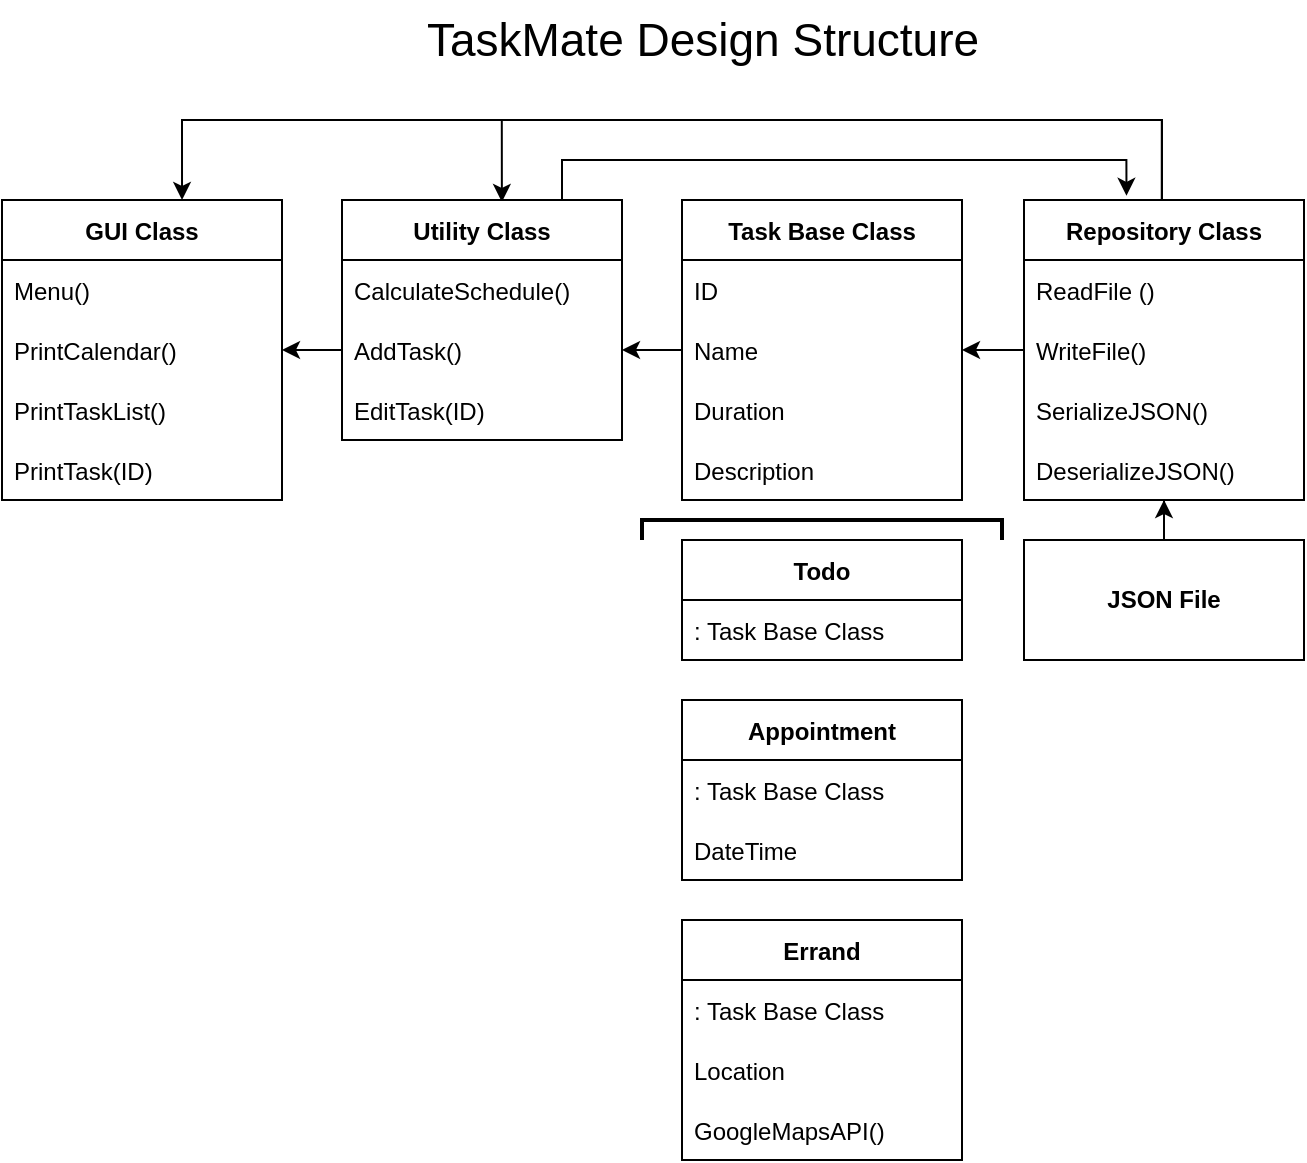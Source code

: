 <mxfile version="20.0.3" type="github" pages="2"><diagram id="rHJk4gHhlVoySNaInkFY" name="Page-1"><mxGraphModel dx="1116" dy="988" grid="1" gridSize="10" guides="1" tooltips="1" connect="1" arrows="1" fold="1" page="1" pageScale="1" pageWidth="850" pageHeight="1100" math="0" shadow="0"><root><mxCell id="0"/><mxCell id="1" parent="0"/><mxCell id="PgMsS_wiGidG4IHANTmG-34" style="edgeStyle=orthogonalEdgeStyle;rounded=0;orthogonalLoop=1;jettySize=auto;html=1;exitX=0;exitY=0.5;exitDx=0;exitDy=0;entryX=1;entryY=0.5;entryDx=0;entryDy=0;" edge="1" parent="1" source="PgMsS_wiGidG4IHANTmG-37" target="PgMsS_wiGidG4IHANTmG-14"><mxGeometry relative="1" as="geometry"><mxPoint x="580" y="275" as="targetPoint"/><mxPoint x="640" y="280" as="sourcePoint"/></mxGeometry></mxCell><mxCell id="PgMsS_wiGidG4IHANTmG-71" value="" style="edgeStyle=orthogonalEdgeStyle;rounded=0;orthogonalLoop=1;jettySize=auto;html=1;fontSize=23;entryX=0.5;entryY=1;entryDx=0;entryDy=0;entryPerimeter=0;" edge="1" parent="1" source="PgMsS_wiGidG4IHANTmG-4" target="PgMsS_wiGidG4IHANTmG-39"><mxGeometry relative="1" as="geometry"/></mxCell><mxCell id="PgMsS_wiGidG4IHANTmG-4" value="&lt;b&gt;JSON File&lt;/b&gt;" style="rounded=0;whiteSpace=wrap;html=1;" vertex="1" parent="1"><mxGeometry x="601" y="370" width="140" height="60" as="geometry"/></mxCell><mxCell id="PgMsS_wiGidG4IHANTmG-64" value="" style="edgeStyle=orthogonalEdgeStyle;rounded=0;orthogonalLoop=1;jettySize=auto;html=1;entryX=1;entryY=0.5;entryDx=0;entryDy=0;" edge="1" parent="1" source="PgMsS_wiGidG4IHANTmG-12" target="PgMsS_wiGidG4IHANTmG-50"><mxGeometry relative="1" as="geometry"/></mxCell><mxCell id="PgMsS_wiGidG4IHANTmG-12" value="Task Base Class" style="swimlane;fontStyle=1;childLayout=stackLayout;horizontal=1;startSize=30;horizontalStack=0;resizeParent=1;resizeParentMax=0;resizeLast=0;collapsible=1;marginBottom=0;" vertex="1" parent="1"><mxGeometry x="430" y="200" width="140" height="150" as="geometry"><mxRectangle x="160" y="570" width="60" height="30" as="alternateBounds"/></mxGeometry></mxCell><mxCell id="PgMsS_wiGidG4IHANTmG-13" value="ID" style="text;strokeColor=none;fillColor=none;align=left;verticalAlign=middle;spacingLeft=4;spacingRight=4;overflow=hidden;points=[[0,0.5],[1,0.5]];portConstraint=eastwest;rotatable=0;" vertex="1" parent="PgMsS_wiGidG4IHANTmG-12"><mxGeometry y="30" width="140" height="30" as="geometry"/></mxCell><mxCell id="PgMsS_wiGidG4IHANTmG-14" value="Name" style="text;strokeColor=none;fillColor=none;align=left;verticalAlign=middle;spacingLeft=4;spacingRight=4;overflow=hidden;points=[[0,0.5],[1,0.5]];portConstraint=eastwest;rotatable=0;" vertex="1" parent="PgMsS_wiGidG4IHANTmG-12"><mxGeometry y="60" width="140" height="30" as="geometry"/></mxCell><mxCell id="PgMsS_wiGidG4IHANTmG-15" value="Duration" style="text;strokeColor=none;fillColor=none;align=left;verticalAlign=middle;spacingLeft=4;spacingRight=4;overflow=hidden;points=[[0,0.5],[1,0.5]];portConstraint=eastwest;rotatable=0;" vertex="1" parent="PgMsS_wiGidG4IHANTmG-12"><mxGeometry y="90" width="140" height="30" as="geometry"/></mxCell><mxCell id="PgMsS_wiGidG4IHANTmG-18" value="Description" style="text;strokeColor=none;fillColor=none;align=left;verticalAlign=middle;spacingLeft=4;spacingRight=4;overflow=hidden;points=[[0,0.5],[1,0.5]];portConstraint=eastwest;rotatable=0;" vertex="1" parent="PgMsS_wiGidG4IHANTmG-12"><mxGeometry y="120" width="140" height="30" as="geometry"/></mxCell><mxCell id="PgMsS_wiGidG4IHANTmG-19" value="Todo" style="swimlane;fontStyle=1;childLayout=stackLayout;horizontal=1;startSize=30;horizontalStack=0;resizeParent=1;resizeParentMax=0;resizeLast=0;collapsible=1;marginBottom=0;" vertex="1" parent="1"><mxGeometry x="430" y="370" width="140" height="60" as="geometry"/></mxCell><mxCell id="PgMsS_wiGidG4IHANTmG-20" value=": Task Base Class" style="text;strokeColor=none;fillColor=none;align=left;verticalAlign=middle;spacingLeft=4;spacingRight=4;overflow=hidden;points=[[0,0.5],[1,0.5]];portConstraint=eastwest;rotatable=0;" vertex="1" parent="PgMsS_wiGidG4IHANTmG-19"><mxGeometry y="30" width="140" height="30" as="geometry"/></mxCell><mxCell id="PgMsS_wiGidG4IHANTmG-26" value="Appointment" style="swimlane;fontStyle=1;childLayout=stackLayout;horizontal=1;startSize=30;horizontalStack=0;resizeParent=1;resizeParentMax=0;resizeLast=0;collapsible=1;marginBottom=0;" vertex="1" parent="1"><mxGeometry x="430" y="450" width="140" height="90" as="geometry"/></mxCell><mxCell id="PgMsS_wiGidG4IHANTmG-27" value=": Task Base Class" style="text;strokeColor=none;fillColor=none;align=left;verticalAlign=middle;spacingLeft=4;spacingRight=4;overflow=hidden;points=[[0,0.5],[1,0.5]];portConstraint=eastwest;rotatable=0;" vertex="1" parent="PgMsS_wiGidG4IHANTmG-26"><mxGeometry y="30" width="140" height="30" as="geometry"/></mxCell><mxCell id="PgMsS_wiGidG4IHANTmG-28" value="DateTime" style="text;strokeColor=none;fillColor=none;align=left;verticalAlign=middle;spacingLeft=4;spacingRight=4;overflow=hidden;points=[[0,0.5],[1,0.5]];portConstraint=eastwest;rotatable=0;" vertex="1" parent="PgMsS_wiGidG4IHANTmG-26"><mxGeometry y="60" width="140" height="30" as="geometry"/></mxCell><mxCell id="PgMsS_wiGidG4IHANTmG-29" value="Errand" style="swimlane;fontStyle=1;childLayout=stackLayout;horizontal=1;startSize=30;horizontalStack=0;resizeParent=1;resizeParentMax=0;resizeLast=0;collapsible=1;marginBottom=0;" vertex="1" parent="1"><mxGeometry x="430" y="560" width="140" height="120" as="geometry"/></mxCell><mxCell id="PgMsS_wiGidG4IHANTmG-30" value=": Task Base Class" style="text;strokeColor=none;fillColor=none;align=left;verticalAlign=middle;spacingLeft=4;spacingRight=4;overflow=hidden;points=[[0,0.5],[1,0.5]];portConstraint=eastwest;rotatable=0;" vertex="1" parent="PgMsS_wiGidG4IHANTmG-29"><mxGeometry y="30" width="140" height="30" as="geometry"/></mxCell><mxCell id="PgMsS_wiGidG4IHANTmG-45" value="Location" style="text;strokeColor=none;fillColor=none;align=left;verticalAlign=middle;spacingLeft=4;spacingRight=4;overflow=hidden;points=[[0,0.5],[1,0.5]];portConstraint=eastwest;rotatable=0;" vertex="1" parent="PgMsS_wiGidG4IHANTmG-29"><mxGeometry y="60" width="140" height="30" as="geometry"/></mxCell><mxCell id="PgMsS_wiGidG4IHANTmG-31" value="GoogleMapsAPI()" style="text;strokeColor=none;fillColor=none;align=left;verticalAlign=middle;spacingLeft=4;spacingRight=4;overflow=hidden;points=[[0,0.5],[1,0.5]];portConstraint=eastwest;rotatable=0;" vertex="1" parent="PgMsS_wiGidG4IHANTmG-29"><mxGeometry y="90" width="140" height="30" as="geometry"/></mxCell><mxCell id="PgMsS_wiGidG4IHANTmG-32" value="" style="strokeWidth=2;html=1;shape=mxgraph.flowchart.annotation_1;align=left;pointerEvents=1;rotation=90;fontStyle=1" vertex="1" parent="1"><mxGeometry x="495" y="275" width="10" height="180" as="geometry"/></mxCell><mxCell id="PgMsS_wiGidG4IHANTmG-53" style="edgeStyle=orthogonalEdgeStyle;rounded=0;orthogonalLoop=1;jettySize=auto;html=1;entryX=0.643;entryY=0;entryDx=0;entryDy=0;entryPerimeter=0;exitX=0.492;exitY=0;exitDx=0;exitDy=0;exitPerimeter=0;" edge="1" parent="1" source="PgMsS_wiGidG4IHANTmG-35" target="PgMsS_wiGidG4IHANTmG-46"><mxGeometry relative="1" as="geometry"><mxPoint x="180" y="190" as="targetPoint"/><Array as="points"><mxPoint x="670" y="160"/><mxPoint x="180" y="160"/></Array></mxGeometry></mxCell><mxCell id="PgMsS_wiGidG4IHANTmG-62" style="edgeStyle=orthogonalEdgeStyle;rounded=0;orthogonalLoop=1;jettySize=auto;html=1;entryX=0.571;entryY=0.008;entryDx=0;entryDy=0;entryPerimeter=0;exitX=0.444;exitY=0;exitDx=0;exitDy=0;exitPerimeter=0;" edge="1" parent="1" source="PgMsS_wiGidG4IHANTmG-35" target="PgMsS_wiGidG4IHANTmG-41"><mxGeometry relative="1" as="geometry"><Array as="points"><mxPoint x="670" y="200"/><mxPoint x="670" y="160"/><mxPoint x="340" y="160"/></Array></mxGeometry></mxCell><mxCell id="PgMsS_wiGidG4IHANTmG-35" value="Repository Class" style="swimlane;fontStyle=1;childLayout=stackLayout;horizontal=1;startSize=30;horizontalStack=0;resizeParent=1;resizeParentMax=0;resizeLast=0;collapsible=1;marginBottom=0;" vertex="1" parent="1"><mxGeometry x="601" y="200" width="140" height="150" as="geometry"/></mxCell><mxCell id="PgMsS_wiGidG4IHANTmG-36" value="ReadFile ()" style="text;strokeColor=none;fillColor=none;align=left;verticalAlign=middle;spacingLeft=4;spacingRight=4;overflow=hidden;points=[[0,0.5],[1,0.5]];portConstraint=eastwest;rotatable=0;" vertex="1" parent="PgMsS_wiGidG4IHANTmG-35"><mxGeometry y="30" width="140" height="30" as="geometry"/></mxCell><mxCell id="PgMsS_wiGidG4IHANTmG-37" value="WriteFile()" style="text;strokeColor=none;fillColor=none;align=left;verticalAlign=middle;spacingLeft=4;spacingRight=4;overflow=hidden;points=[[0,0.5],[1,0.5]];portConstraint=eastwest;rotatable=0;" vertex="1" parent="PgMsS_wiGidG4IHANTmG-35"><mxGeometry y="60" width="140" height="30" as="geometry"/></mxCell><mxCell id="PgMsS_wiGidG4IHANTmG-38" value="SerializeJSON()" style="text;strokeColor=none;fillColor=none;align=left;verticalAlign=middle;spacingLeft=4;spacingRight=4;overflow=hidden;points=[[0,0.5],[1,0.5]];portConstraint=eastwest;rotatable=0;" vertex="1" parent="PgMsS_wiGidG4IHANTmG-35"><mxGeometry y="90" width="140" height="30" as="geometry"/></mxCell><mxCell id="PgMsS_wiGidG4IHANTmG-39" value="DeserializeJSON()" style="text;strokeColor=none;fillColor=none;align=left;verticalAlign=middle;spacingLeft=4;spacingRight=4;overflow=hidden;points=[[0,0.5],[1,0.5]];portConstraint=eastwest;rotatable=0;" vertex="1" parent="PgMsS_wiGidG4IHANTmG-35"><mxGeometry y="120" width="140" height="30" as="geometry"/></mxCell><mxCell id="PgMsS_wiGidG4IHANTmG-66" value="" style="edgeStyle=orthogonalEdgeStyle;rounded=0;orthogonalLoop=1;jettySize=auto;html=1;entryX=1;entryY=0.5;entryDx=0;entryDy=0;exitX=0;exitY=0.5;exitDx=0;exitDy=0;" edge="1" parent="1" source="PgMsS_wiGidG4IHANTmG-50" target="PgMsS_wiGidG4IHANTmG-48"><mxGeometry relative="1" as="geometry"/></mxCell><mxCell id="PgMsS_wiGidG4IHANTmG-67" style="edgeStyle=orthogonalEdgeStyle;rounded=0;orthogonalLoop=1;jettySize=auto;html=1;exitX=0.5;exitY=0;exitDx=0;exitDy=0;entryX=0.366;entryY=-0.014;entryDx=0;entryDy=0;entryPerimeter=0;" edge="1" parent="1" source="PgMsS_wiGidG4IHANTmG-41" target="PgMsS_wiGidG4IHANTmG-35"><mxGeometry relative="1" as="geometry"><mxPoint x="690" y="200" as="targetPoint"/><mxPoint x="310" y="350" as="sourcePoint"/><Array as="points"><mxPoint x="370" y="200"/><mxPoint x="370" y="180"/><mxPoint x="652" y="180"/></Array></mxGeometry></mxCell><mxCell id="PgMsS_wiGidG4IHANTmG-41" value="Utility Class" style="swimlane;fontStyle=1;childLayout=stackLayout;horizontal=1;startSize=30;horizontalStack=0;resizeParent=1;resizeParentMax=0;resizeLast=0;collapsible=1;marginBottom=0;" vertex="1" parent="1"><mxGeometry x="260" y="200" width="140" height="120" as="geometry"/></mxCell><mxCell id="PgMsS_wiGidG4IHANTmG-42" value="CalculateSchedule()" style="text;strokeColor=none;fillColor=none;align=left;verticalAlign=middle;spacingLeft=4;spacingRight=4;overflow=hidden;points=[[0,0.5],[1,0.5]];portConstraint=eastwest;rotatable=0;" vertex="1" parent="PgMsS_wiGidG4IHANTmG-41"><mxGeometry y="30" width="140" height="30" as="geometry"/></mxCell><mxCell id="PgMsS_wiGidG4IHANTmG-50" value="AddTask()" style="text;strokeColor=none;fillColor=none;align=left;verticalAlign=middle;spacingLeft=4;spacingRight=4;overflow=hidden;points=[[0,0.5],[1,0.5]];portConstraint=eastwest;rotatable=0;" vertex="1" parent="PgMsS_wiGidG4IHANTmG-41"><mxGeometry y="60" width="140" height="30" as="geometry"/></mxCell><mxCell id="PgMsS_wiGidG4IHANTmG-51" value="EditTask(ID)" style="text;strokeColor=none;fillColor=none;align=left;verticalAlign=middle;spacingLeft=4;spacingRight=4;overflow=hidden;points=[[0,0.5],[1,0.5]];portConstraint=eastwest;rotatable=0;" vertex="1" parent="PgMsS_wiGidG4IHANTmG-41"><mxGeometry y="90" width="140" height="30" as="geometry"/></mxCell><mxCell id="PgMsS_wiGidG4IHANTmG-46" value="GUI Class" style="swimlane;fontStyle=1;childLayout=stackLayout;horizontal=1;startSize=30;horizontalStack=0;resizeParent=1;resizeParentMax=0;resizeLast=0;collapsible=1;marginBottom=0;" vertex="1" parent="1"><mxGeometry x="90" y="200" width="140" height="150" as="geometry"/></mxCell><mxCell id="PgMsS_wiGidG4IHANTmG-47" value="Menu()" style="text;strokeColor=none;fillColor=none;align=left;verticalAlign=middle;spacingLeft=4;spacingRight=4;overflow=hidden;points=[[0,0.5],[1,0.5]];portConstraint=eastwest;rotatable=0;" vertex="1" parent="PgMsS_wiGidG4IHANTmG-46"><mxGeometry y="30" width="140" height="30" as="geometry"/></mxCell><mxCell id="PgMsS_wiGidG4IHANTmG-48" value="PrintCalendar()" style="text;strokeColor=none;fillColor=none;align=left;verticalAlign=middle;spacingLeft=4;spacingRight=4;overflow=hidden;points=[[0,0.5],[1,0.5]];portConstraint=eastwest;rotatable=0;" vertex="1" parent="PgMsS_wiGidG4IHANTmG-46"><mxGeometry y="60" width="140" height="30" as="geometry"/></mxCell><mxCell id="PgMsS_wiGidG4IHANTmG-49" value="PrintTaskList()" style="text;strokeColor=none;fillColor=none;align=left;verticalAlign=middle;spacingLeft=4;spacingRight=4;overflow=hidden;points=[[0,0.5],[1,0.5]];portConstraint=eastwest;rotatable=0;" vertex="1" parent="PgMsS_wiGidG4IHANTmG-46"><mxGeometry y="90" width="140" height="30" as="geometry"/></mxCell><mxCell id="PgMsS_wiGidG4IHANTmG-52" value="PrintTask(ID)" style="text;strokeColor=none;fillColor=none;align=left;verticalAlign=middle;spacingLeft=4;spacingRight=4;overflow=hidden;points=[[0,0.5],[1,0.5]];portConstraint=eastwest;rotatable=0;" vertex="1" parent="PgMsS_wiGidG4IHANTmG-46"><mxGeometry y="120" width="140" height="30" as="geometry"/></mxCell><mxCell id="PgMsS_wiGidG4IHANTmG-69" value="&lt;font style=&quot;font-size: 23px;&quot;&gt;TaskMate Design Structure&lt;/font&gt;" style="text;html=1;align=center;verticalAlign=middle;resizable=0;points=[];autosize=1;strokeColor=none;fillColor=none;" vertex="1" parent="1"><mxGeometry x="290" y="100" width="300" height="40" as="geometry"/></mxCell></root></mxGraphModel></diagram><diagram id="aCLsnETOoNIQLOqcvgN4" name="Page-2"><mxGraphModel dx="959" dy="988" grid="1" gridSize="10" guides="1" tooltips="1" connect="1" arrows="1" fold="1" page="1" pageScale="1" pageWidth="850" pageHeight="1100" math="0" shadow="0"><root><mxCell id="0"/><mxCell id="1" parent="0"/><mxCell id="rkWqZ2JQUG4i6cDagzEL-1" value="&lt;font style=&quot;font-size: 23px;&quot;&gt;TaskMate Flowchart&lt;br&gt;&lt;/font&gt;" style="text;html=1;align=center;verticalAlign=middle;resizable=0;points=[];autosize=1;strokeColor=none;fillColor=none;" vertex="1" parent="1"><mxGeometry x="325" y="120" width="230" height="40" as="geometry"/></mxCell><mxCell id="rkWqZ2JQUG4i6cDagzEL-4" style="edgeStyle=orthogonalEdgeStyle;rounded=0;orthogonalLoop=1;jettySize=auto;html=1;exitX=1;exitY=0.5;exitDx=0;exitDy=0;exitPerimeter=0;fontSize=23;entryX=0;entryY=0.5;entryDx=0;entryDy=0;entryPerimeter=0;" edge="1" parent="1" source="rkWqZ2JQUG4i6cDagzEL-2" target="rkWqZ2JQUG4i6cDagzEL-3"><mxGeometry relative="1" as="geometry"><mxPoint x="345" y="260" as="targetPoint"/></mxGeometry></mxCell><mxCell id="rkWqZ2JQUG4i6cDagzEL-2" value="&lt;font style=&quot;font-size: 12px;&quot;&gt;Menu&lt;/font&gt;" style="strokeWidth=2;html=1;shape=mxgraph.flowchart.start_2;whiteSpace=wrap;fontSize=23;" vertex="1" parent="1"><mxGeometry x="160" y="190" width="100" height="100" as="geometry"/></mxCell><mxCell id="rkWqZ2JQUG4i6cDagzEL-15" style="edgeStyle=orthogonalEdgeStyle;rounded=0;orthogonalLoop=1;jettySize=auto;html=1;fontSize=12;exitX=0.5;exitY=1;exitDx=0;exitDy=0;exitPerimeter=0;entryX=0.5;entryY=0;entryDx=0;entryDy=0;entryPerimeter=0;" edge="1" parent="1" source="rkWqZ2JQUG4i6cDagzEL-3" target="rkWqZ2JQUG4i6cDagzEL-10"><mxGeometry relative="1" as="geometry"><Array as="points"><mxPoint x="320" y="325"/></Array></mxGeometry></mxCell><mxCell id="rkWqZ2JQUG4i6cDagzEL-29" style="edgeStyle=orthogonalEdgeStyle;rounded=0;orthogonalLoop=1;jettySize=auto;html=1;entryX=0.5;entryY=0;entryDx=0;entryDy=0;entryPerimeter=0;fontSize=12;" edge="1" parent="1" source="rkWqZ2JQUG4i6cDagzEL-3" target="rkWqZ2JQUG4i6cDagzEL-26"><mxGeometry relative="1" as="geometry"/></mxCell><mxCell id="rkWqZ2JQUG4i6cDagzEL-35" style="edgeStyle=orthogonalEdgeStyle;rounded=0;orthogonalLoop=1;jettySize=auto;html=1;entryX=0.5;entryY=0;entryDx=0;entryDy=0;entryPerimeter=0;fontSize=12;exitX=0.5;exitY=1;exitDx=0;exitDy=0;exitPerimeter=0;" edge="1" parent="1" source="rkWqZ2JQUG4i6cDagzEL-3"><mxGeometry relative="1" as="geometry"><mxPoint x="565" y="360" as="targetPoint"/><Array as="points"><mxPoint x="565" y="325"/></Array></mxGeometry></mxCell><mxCell id="rkWqZ2JQUG4i6cDagzEL-3" value="&lt;div style=&quot;text-align: left; font-size: 12px;&quot;&gt;&lt;font style=&quot;font-size: 12px;&quot;&gt;1. Add Tasks&lt;/font&gt;&lt;/div&gt;&lt;div style=&quot;text-align: left; font-size: 12px;&quot;&gt;&lt;font style=&quot;font-size: 12px;&quot;&gt;2. Edit Tasks&lt;/font&gt;&lt;/div&gt;&lt;div style=&quot;text-align: left; font-size: 12px;&quot;&gt;&lt;font style=&quot;font-size: 12px;&quot;&gt;3. Display TaskList&lt;/font&gt;&lt;/div&gt;&lt;div style=&quot;text-align: left; font-size: 12px;&quot;&gt;&lt;font style=&quot;font-size: 12px;&quot;&gt;4. Plan My Day!&amp;nbsp;&lt;/font&gt;&lt;/div&gt;" style="strokeWidth=2;html=1;shape=mxgraph.flowchart.decision;whiteSpace=wrap;fontSize=23;" vertex="1" parent="1"><mxGeometry x="360" y="155" width="170" height="170" as="geometry"/></mxCell><mxCell id="rkWqZ2JQUG4i6cDagzEL-24" style="edgeStyle=orthogonalEdgeStyle;rounded=0;orthogonalLoop=1;jettySize=auto;html=1;fontSize=12;" edge="1" parent="1" source="rkWqZ2JQUG4i6cDagzEL-5"><mxGeometry relative="1" as="geometry"><mxPoint x="120" y="670" as="targetPoint"/></mxGeometry></mxCell><mxCell id="rkWqZ2JQUG4i6cDagzEL-5" value="Enter Info:&lt;br&gt;-Name&lt;br&gt;-Duration&lt;br&gt;-Details" style="rounded=1;whiteSpace=wrap;html=1;absoluteArcSize=1;arcSize=14;strokeWidth=2;fontSize=12;verticalAlign=top;" vertex="1" parent="1"><mxGeometry x="80" y="490" width="80" height="120" as="geometry"/></mxCell><mxCell id="rkWqZ2JQUG4i6cDagzEL-17" value="" style="edgeStyle=orthogonalEdgeStyle;rounded=0;orthogonalLoop=1;jettySize=auto;html=1;fontSize=12;" edge="1" parent="1" source="rkWqZ2JQUG4i6cDagzEL-10" target="rkWqZ2JQUG4i6cDagzEL-13"><mxGeometry relative="1" as="geometry"><Array as="points"><mxPoint x="320" y="480"/><mxPoint x="220" y="480"/></Array></mxGeometry></mxCell><mxCell id="rkWqZ2JQUG4i6cDagzEL-18" value="" style="edgeStyle=orthogonalEdgeStyle;rounded=0;orthogonalLoop=1;jettySize=auto;html=1;fontSize=12;entryX=0.5;entryY=0;entryDx=0;entryDy=0;" edge="1" parent="1" source="rkWqZ2JQUG4i6cDagzEL-10" target="rkWqZ2JQUG4i6cDagzEL-14"><mxGeometry relative="1" as="geometry"><mxPoint x="320" y="480" as="targetPoint"/><Array as="points"><mxPoint x="220" y="480"/><mxPoint x="320" y="480"/></Array></mxGeometry></mxCell><mxCell id="rkWqZ2JQUG4i6cDagzEL-22" style="edgeStyle=orthogonalEdgeStyle;rounded=0;orthogonalLoop=1;jettySize=auto;html=1;entryX=0.5;entryY=0;entryDx=0;entryDy=0;fontSize=12;" edge="1" parent="1" source="rkWqZ2JQUG4i6cDagzEL-10" target="rkWqZ2JQUG4i6cDagzEL-5"><mxGeometry relative="1" as="geometry"><Array as="points"><mxPoint x="220" y="480"/><mxPoint x="120" y="480"/></Array></mxGeometry></mxCell><mxCell id="rkWqZ2JQUG4i6cDagzEL-10" value="1. Choose &lt;br&gt;Task Type" style="strokeWidth=2;html=1;shape=mxgraph.flowchart.decision;whiteSpace=wrap;fontSize=12;" vertex="1" parent="1"><mxGeometry x="270" y="360" width="100" height="100" as="geometry"/></mxCell><mxCell id="rkWqZ2JQUG4i6cDagzEL-23" style="edgeStyle=orthogonalEdgeStyle;rounded=0;orthogonalLoop=1;jettySize=auto;html=1;fontSize=12;entryX=0;entryY=0.5;entryDx=0;entryDy=0;entryPerimeter=0;" edge="1" parent="1" source="rkWqZ2JQUG4i6cDagzEL-13" target="rkWqZ2JQUG4i6cDagzEL-2"><mxGeometry relative="1" as="geometry"><mxPoint x="220" y="778.333" as="targetPoint"/><Array as="points"><mxPoint x="220" y="670"/><mxPoint x="60" y="670"/><mxPoint x="60" y="240"/></Array></mxGeometry></mxCell><mxCell id="rkWqZ2JQUG4i6cDagzEL-13" value="Enter Info:&lt;br&gt;-Name&lt;br&gt;-Duration&lt;br&gt;-Details&lt;br&gt;-Location" style="rounded=1;whiteSpace=wrap;html=1;absoluteArcSize=1;arcSize=14;strokeWidth=2;fontSize=12;verticalAlign=top;" vertex="1" parent="1"><mxGeometry x="180" y="490" width="80" height="120" as="geometry"/></mxCell><mxCell id="rkWqZ2JQUG4i6cDagzEL-25" style="edgeStyle=orthogonalEdgeStyle;rounded=0;orthogonalLoop=1;jettySize=auto;html=1;fontSize=12;" edge="1" parent="1" source="rkWqZ2JQUG4i6cDagzEL-14"><mxGeometry relative="1" as="geometry"><mxPoint x="220" y="670" as="targetPoint"/><Array as="points"><mxPoint x="320" y="670"/></Array></mxGeometry></mxCell><mxCell id="rkWqZ2JQUG4i6cDagzEL-14" value="Enter Info:&lt;br&gt;-Name&lt;br&gt;-Duration&lt;br&gt;-Details&lt;br&gt;-DateTime" style="rounded=1;whiteSpace=wrap;html=1;absoluteArcSize=1;arcSize=14;strokeWidth=2;fontSize=12;verticalAlign=top;" vertex="1" parent="1"><mxGeometry x="280" y="490" width="80" height="120" as="geometry"/></mxCell><mxCell id="rkWqZ2JQUG4i6cDagzEL-28" value="" style="edgeStyle=orthogonalEdgeStyle;rounded=0;orthogonalLoop=1;jettySize=auto;html=1;fontSize=12;" edge="1" parent="1" source="rkWqZ2JQUG4i6cDagzEL-26" target="rkWqZ2JQUG4i6cDagzEL-27"><mxGeometry relative="1" as="geometry"/></mxCell><mxCell id="rkWqZ2JQUG4i6cDagzEL-26" value="2. Choose &lt;br&gt;Task ID" style="strokeWidth=2;html=1;shape=mxgraph.flowchart.decision;whiteSpace=wrap;fontSize=12;" vertex="1" parent="1"><mxGeometry x="395" y="360" width="100" height="100" as="geometry"/></mxCell><mxCell id="rkWqZ2JQUG4i6cDagzEL-30" style="edgeStyle=orthogonalEdgeStyle;rounded=0;orthogonalLoop=1;jettySize=auto;html=1;fontSize=12;" edge="1" parent="1" source="rkWqZ2JQUG4i6cDagzEL-27"><mxGeometry relative="1" as="geometry"><mxPoint x="320" y="670" as="targetPoint"/><Array as="points"><mxPoint x="445" y="670"/></Array></mxGeometry></mxCell><mxCell id="rkWqZ2JQUG4i6cDagzEL-27" value="Update Info:&lt;br&gt;-Name&lt;br&gt;-Duration&lt;br&gt;-Details&lt;br&gt;-DateTime" style="rounded=1;whiteSpace=wrap;html=1;absoluteArcSize=1;arcSize=14;strokeWidth=2;fontSize=12;verticalAlign=top;" vertex="1" parent="1"><mxGeometry x="405" y="490" width="80" height="120" as="geometry"/></mxCell><mxCell id="rkWqZ2JQUG4i6cDagzEL-33" style="edgeStyle=orthogonalEdgeStyle;rounded=0;orthogonalLoop=1;jettySize=auto;html=1;fontSize=12;" edge="1" parent="1" source="rkWqZ2JQUG4i6cDagzEL-34"><mxGeometry relative="1" as="geometry"><mxPoint x="440" y="670" as="targetPoint"/><Array as="points"><mxPoint x="565" y="670"/></Array></mxGeometry></mxCell><mxCell id="rkWqZ2JQUG4i6cDagzEL-34" value="Display Current&lt;br&gt;Tasks" style="rounded=1;whiteSpace=wrap;html=1;absoluteArcSize=1;arcSize=14;strokeWidth=2;fontSize=12;verticalAlign=middle;" vertex="1" parent="1"><mxGeometry x="525" y="360" width="80" height="100" as="geometry"/></mxCell><mxCell id="rkWqZ2JQUG4i6cDagzEL-36" style="edgeStyle=orthogonalEdgeStyle;rounded=0;orthogonalLoop=1;jettySize=auto;html=1;fontSize=12;" edge="1" parent="1" source="rkWqZ2JQUG4i6cDagzEL-37"><mxGeometry relative="1" as="geometry"><mxPoint x="560" y="670" as="targetPoint"/><Array as="points"><mxPoint x="685" y="670"/></Array></mxGeometry></mxCell><mxCell id="rkWqZ2JQUG4i6cDagzEL-37" value="Display Schedule" style="rounded=1;whiteSpace=wrap;html=1;absoluteArcSize=1;arcSize=14;strokeWidth=2;fontSize=12;verticalAlign=middle;" vertex="1" parent="1"><mxGeometry x="645" y="490" width="80" height="100" as="geometry"/></mxCell><mxCell id="rkWqZ2JQUG4i6cDagzEL-41" style="edgeStyle=orthogonalEdgeStyle;rounded=0;orthogonalLoop=1;jettySize=auto;html=1;fontSize=12;exitX=0.5;exitY=1;exitDx=0;exitDy=0;exitPerimeter=0;" edge="1" parent="1" source="rkWqZ2JQUG4i6cDagzEL-3"><mxGeometry relative="1" as="geometry"><mxPoint x="570" y="325" as="sourcePoint"/><mxPoint x="685" y="360" as="targetPoint"/><Array as="points"><mxPoint x="685" y="325"/></Array></mxGeometry></mxCell><mxCell id="rkWqZ2JQUG4i6cDagzEL-44" style="edgeStyle=orthogonalEdgeStyle;rounded=0;orthogonalLoop=1;jettySize=auto;html=1;fontSize=12;" edge="1" parent="1" source="rkWqZ2JQUG4i6cDagzEL-42" target="rkWqZ2JQUG4i6cDagzEL-37"><mxGeometry relative="1" as="geometry"/></mxCell><mxCell id="rkWqZ2JQUG4i6cDagzEL-42" value="(Calculate&amp;nbsp;&lt;br&gt;Schedule)" style="verticalLabelPosition=middle;verticalAlign=middle;html=1;shape=process;whiteSpace=wrap;rounded=1;size=0.14;arcSize=6;fontSize=12;labelPosition=center;align=center;" vertex="1" parent="1"><mxGeometry x="635" y="360" width="100" height="60" as="geometry"/></mxCell></root></mxGraphModel></diagram></mxfile>